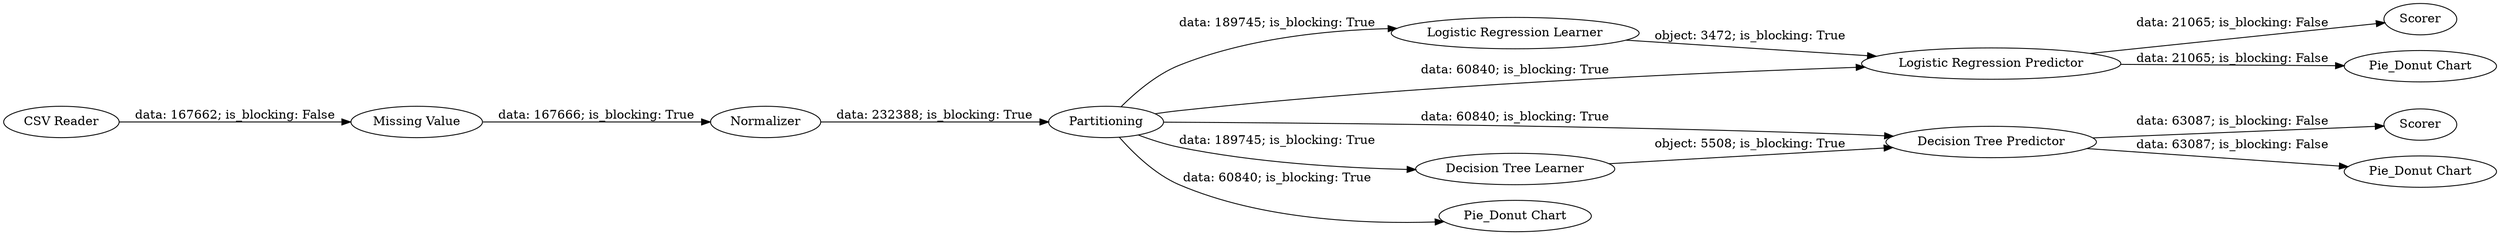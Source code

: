 digraph {
	"-7291633275511800718_20" [label="Missing Value"]
	"-7291633275511800718_9" [label="Logistic Regression Learner"]
	"-7291633275511800718_18" [label=Normalizer]
	"-7291633275511800718_3" [label="Decision Tree Learner"]
	"-7291633275511800718_4" [label="Decision Tree Predictor"]
	"-7291633275511800718_7" [label=Scorer]
	"-7291633275511800718_11" [label=Scorer]
	"-7291633275511800718_13" [label="Pie_Donut Chart"]
	"-7291633275511800718_2" [label=Partitioning]
	"-7291633275511800718_10" [label="Logistic Regression Predictor"]
	"-7291633275511800718_1" [label="CSV Reader"]
	"-7291633275511800718_19" [label="Pie_Donut Chart"]
	"-7291633275511800718_15" [label="Pie_Donut Chart"]
	"-7291633275511800718_2" -> "-7291633275511800718_3" [label="data: 189745; is_blocking: True"]
	"-7291633275511800718_10" -> "-7291633275511800718_15" [label="data: 21065; is_blocking: False"]
	"-7291633275511800718_10" -> "-7291633275511800718_11" [label="data: 21065; is_blocking: False"]
	"-7291633275511800718_4" -> "-7291633275511800718_7" [label="data: 63087; is_blocking: False"]
	"-7291633275511800718_1" -> "-7291633275511800718_20" [label="data: 167662; is_blocking: False"]
	"-7291633275511800718_2" -> "-7291633275511800718_19" [label="data: 60840; is_blocking: True"]
	"-7291633275511800718_2" -> "-7291633275511800718_4" [label="data: 60840; is_blocking: True"]
	"-7291633275511800718_20" -> "-7291633275511800718_18" [label="data: 167666; is_blocking: True"]
	"-7291633275511800718_4" -> "-7291633275511800718_13" [label="data: 63087; is_blocking: False"]
	"-7291633275511800718_2" -> "-7291633275511800718_9" [label="data: 189745; is_blocking: True"]
	"-7291633275511800718_3" -> "-7291633275511800718_4" [label="object: 5508; is_blocking: True"]
	"-7291633275511800718_9" -> "-7291633275511800718_10" [label="object: 3472; is_blocking: True"]
	"-7291633275511800718_18" -> "-7291633275511800718_2" [label="data: 232388; is_blocking: True"]
	"-7291633275511800718_2" -> "-7291633275511800718_10" [label="data: 60840; is_blocking: True"]
	rankdir=LR
}
